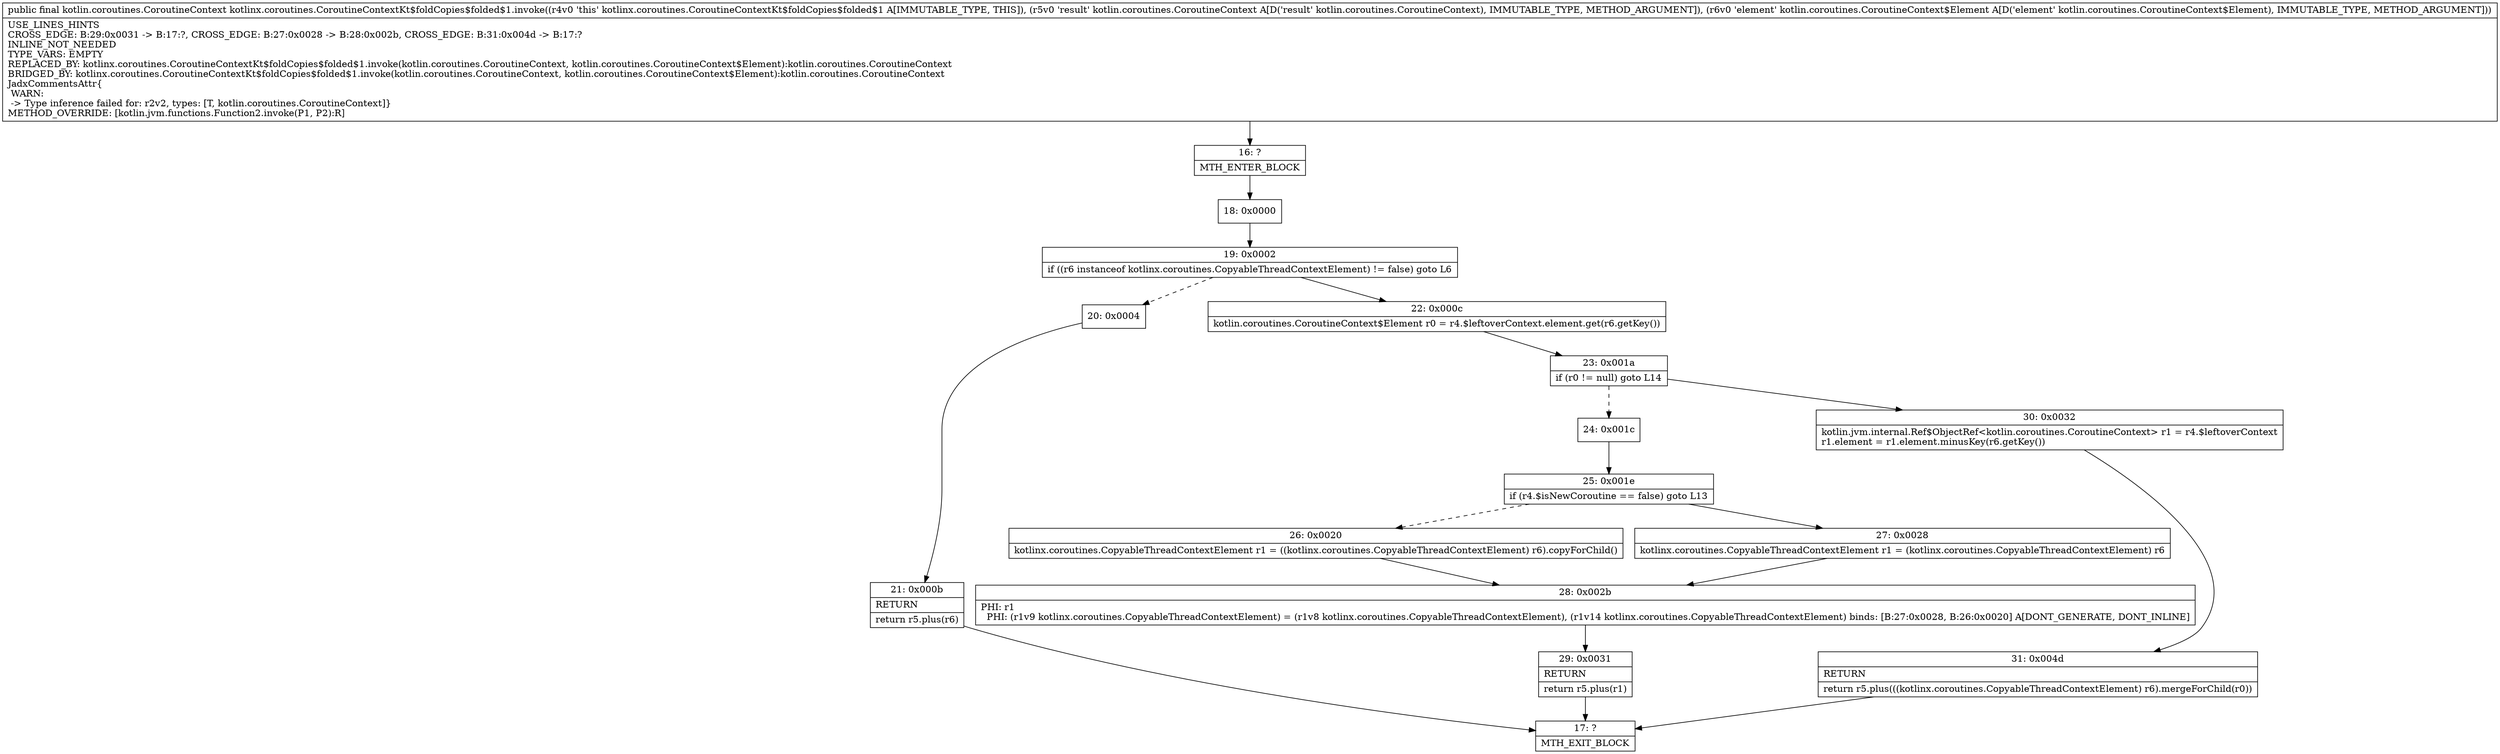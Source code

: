 digraph "CFG forkotlinx.coroutines.CoroutineContextKt$foldCopies$folded$1.invoke(Lkotlin\/coroutines\/CoroutineContext;Lkotlin\/coroutines\/CoroutineContext$Element;)Lkotlin\/coroutines\/CoroutineContext;" {
Node_16 [shape=record,label="{16\:\ ?|MTH_ENTER_BLOCK\l}"];
Node_18 [shape=record,label="{18\:\ 0x0000}"];
Node_19 [shape=record,label="{19\:\ 0x0002|if ((r6 instanceof kotlinx.coroutines.CopyableThreadContextElement) != false) goto L6\l}"];
Node_20 [shape=record,label="{20\:\ 0x0004}"];
Node_21 [shape=record,label="{21\:\ 0x000b|RETURN\l|return r5.plus(r6)\l}"];
Node_17 [shape=record,label="{17\:\ ?|MTH_EXIT_BLOCK\l}"];
Node_22 [shape=record,label="{22\:\ 0x000c|kotlin.coroutines.CoroutineContext$Element r0 = r4.$leftoverContext.element.get(r6.getKey())\l}"];
Node_23 [shape=record,label="{23\:\ 0x001a|if (r0 != null) goto L14\l}"];
Node_24 [shape=record,label="{24\:\ 0x001c}"];
Node_25 [shape=record,label="{25\:\ 0x001e|if (r4.$isNewCoroutine == false) goto L13\l}"];
Node_26 [shape=record,label="{26\:\ 0x0020|kotlinx.coroutines.CopyableThreadContextElement r1 = ((kotlinx.coroutines.CopyableThreadContextElement) r6).copyForChild()\l}"];
Node_28 [shape=record,label="{28\:\ 0x002b|PHI: r1 \l  PHI: (r1v9 kotlinx.coroutines.CopyableThreadContextElement) = (r1v8 kotlinx.coroutines.CopyableThreadContextElement), (r1v14 kotlinx.coroutines.CopyableThreadContextElement) binds: [B:27:0x0028, B:26:0x0020] A[DONT_GENERATE, DONT_INLINE]\l}"];
Node_29 [shape=record,label="{29\:\ 0x0031|RETURN\l|return r5.plus(r1)\l}"];
Node_27 [shape=record,label="{27\:\ 0x0028|kotlinx.coroutines.CopyableThreadContextElement r1 = (kotlinx.coroutines.CopyableThreadContextElement) r6\l}"];
Node_30 [shape=record,label="{30\:\ 0x0032|kotlin.jvm.internal.Ref$ObjectRef\<kotlin.coroutines.CoroutineContext\> r1 = r4.$leftoverContext\lr1.element = r1.element.minusKey(r6.getKey())\l}"];
Node_31 [shape=record,label="{31\:\ 0x004d|RETURN\l|return r5.plus(((kotlinx.coroutines.CopyableThreadContextElement) r6).mergeForChild(r0))\l}"];
MethodNode[shape=record,label="{public final kotlin.coroutines.CoroutineContext kotlinx.coroutines.CoroutineContextKt$foldCopies$folded$1.invoke((r4v0 'this' kotlinx.coroutines.CoroutineContextKt$foldCopies$folded$1 A[IMMUTABLE_TYPE, THIS]), (r5v0 'result' kotlin.coroutines.CoroutineContext A[D('result' kotlin.coroutines.CoroutineContext), IMMUTABLE_TYPE, METHOD_ARGUMENT]), (r6v0 'element' kotlin.coroutines.CoroutineContext$Element A[D('element' kotlin.coroutines.CoroutineContext$Element), IMMUTABLE_TYPE, METHOD_ARGUMENT]))  | USE_LINES_HINTS\lCROSS_EDGE: B:29:0x0031 \-\> B:17:?, CROSS_EDGE: B:27:0x0028 \-\> B:28:0x002b, CROSS_EDGE: B:31:0x004d \-\> B:17:?\lINLINE_NOT_NEEDED\lTYPE_VARS: EMPTY\lREPLACED_BY: kotlinx.coroutines.CoroutineContextKt$foldCopies$folded$1.invoke(kotlin.coroutines.CoroutineContext, kotlin.coroutines.CoroutineContext$Element):kotlin.coroutines.CoroutineContext\lBRIDGED_BY: kotlinx.coroutines.CoroutineContextKt$foldCopies$folded$1.invoke(kotlin.coroutines.CoroutineContext, kotlin.coroutines.CoroutineContext$Element):kotlin.coroutines.CoroutineContext\lJadxCommentsAttr\{\l WARN: \l \-\> Type inference failed for: r2v2, types: [T, kotlin.coroutines.CoroutineContext]\}\lMETHOD_OVERRIDE: [kotlin.jvm.functions.Function2.invoke(P1, P2):R]\l}"];
MethodNode -> Node_16;Node_16 -> Node_18;
Node_18 -> Node_19;
Node_19 -> Node_20[style=dashed];
Node_19 -> Node_22;
Node_20 -> Node_21;
Node_21 -> Node_17;
Node_22 -> Node_23;
Node_23 -> Node_24[style=dashed];
Node_23 -> Node_30;
Node_24 -> Node_25;
Node_25 -> Node_26[style=dashed];
Node_25 -> Node_27;
Node_26 -> Node_28;
Node_28 -> Node_29;
Node_29 -> Node_17;
Node_27 -> Node_28;
Node_30 -> Node_31;
Node_31 -> Node_17;
}


